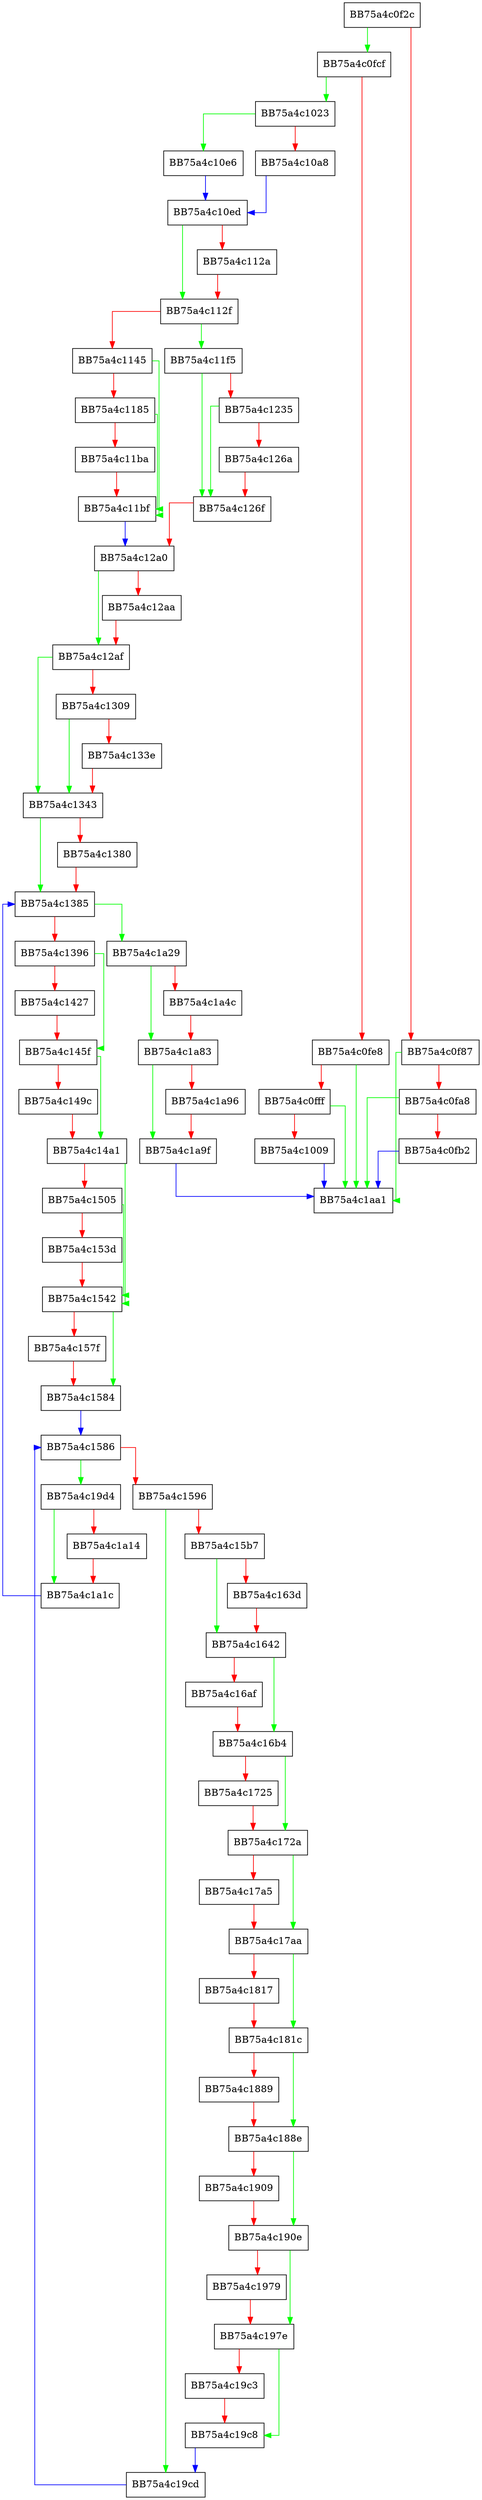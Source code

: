 digraph AddDefenderHealthInfo {
  node [shape="box"];
  graph [splines=ortho];
  BB75a4c0f2c -> BB75a4c0fcf [color="green"];
  BB75a4c0f2c -> BB75a4c0f87 [color="red"];
  BB75a4c0f87 -> BB75a4c1aa1 [color="green"];
  BB75a4c0f87 -> BB75a4c0fa8 [color="red"];
  BB75a4c0fa8 -> BB75a4c1aa1 [color="green"];
  BB75a4c0fa8 -> BB75a4c0fb2 [color="red"];
  BB75a4c0fb2 -> BB75a4c1aa1 [color="blue"];
  BB75a4c0fcf -> BB75a4c1023 [color="green"];
  BB75a4c0fcf -> BB75a4c0fe8 [color="red"];
  BB75a4c0fe8 -> BB75a4c1aa1 [color="green"];
  BB75a4c0fe8 -> BB75a4c0fff [color="red"];
  BB75a4c0fff -> BB75a4c1aa1 [color="green"];
  BB75a4c0fff -> BB75a4c1009 [color="red"];
  BB75a4c1009 -> BB75a4c1aa1 [color="blue"];
  BB75a4c1023 -> BB75a4c10e6 [color="green"];
  BB75a4c1023 -> BB75a4c10a8 [color="red"];
  BB75a4c10a8 -> BB75a4c10ed [color="blue"];
  BB75a4c10e6 -> BB75a4c10ed [color="blue"];
  BB75a4c10ed -> BB75a4c112f [color="green"];
  BB75a4c10ed -> BB75a4c112a [color="red"];
  BB75a4c112a -> BB75a4c112f [color="red"];
  BB75a4c112f -> BB75a4c11f5 [color="green"];
  BB75a4c112f -> BB75a4c1145 [color="red"];
  BB75a4c1145 -> BB75a4c11bf [color="green"];
  BB75a4c1145 -> BB75a4c1185 [color="red"];
  BB75a4c1185 -> BB75a4c11bf [color="green"];
  BB75a4c1185 -> BB75a4c11ba [color="red"];
  BB75a4c11ba -> BB75a4c11bf [color="red"];
  BB75a4c11bf -> BB75a4c12a0 [color="blue"];
  BB75a4c11f5 -> BB75a4c126f [color="green"];
  BB75a4c11f5 -> BB75a4c1235 [color="red"];
  BB75a4c1235 -> BB75a4c126f [color="green"];
  BB75a4c1235 -> BB75a4c126a [color="red"];
  BB75a4c126a -> BB75a4c126f [color="red"];
  BB75a4c126f -> BB75a4c12a0 [color="red"];
  BB75a4c12a0 -> BB75a4c12af [color="green"];
  BB75a4c12a0 -> BB75a4c12aa [color="red"];
  BB75a4c12aa -> BB75a4c12af [color="red"];
  BB75a4c12af -> BB75a4c1343 [color="green"];
  BB75a4c12af -> BB75a4c1309 [color="red"];
  BB75a4c1309 -> BB75a4c1343 [color="green"];
  BB75a4c1309 -> BB75a4c133e [color="red"];
  BB75a4c133e -> BB75a4c1343 [color="red"];
  BB75a4c1343 -> BB75a4c1385 [color="green"];
  BB75a4c1343 -> BB75a4c1380 [color="red"];
  BB75a4c1380 -> BB75a4c1385 [color="red"];
  BB75a4c1385 -> BB75a4c1a29 [color="green"];
  BB75a4c1385 -> BB75a4c1396 [color="red"];
  BB75a4c1396 -> BB75a4c145f [color="green"];
  BB75a4c1396 -> BB75a4c1427 [color="red"];
  BB75a4c1427 -> BB75a4c145f [color="red"];
  BB75a4c145f -> BB75a4c14a1 [color="green"];
  BB75a4c145f -> BB75a4c149c [color="red"];
  BB75a4c149c -> BB75a4c14a1 [color="red"];
  BB75a4c14a1 -> BB75a4c1542 [color="green"];
  BB75a4c14a1 -> BB75a4c1505 [color="red"];
  BB75a4c1505 -> BB75a4c1542 [color="green"];
  BB75a4c1505 -> BB75a4c153d [color="red"];
  BB75a4c153d -> BB75a4c1542 [color="red"];
  BB75a4c1542 -> BB75a4c1584 [color="green"];
  BB75a4c1542 -> BB75a4c157f [color="red"];
  BB75a4c157f -> BB75a4c1584 [color="red"];
  BB75a4c1584 -> BB75a4c1586 [color="blue"];
  BB75a4c1586 -> BB75a4c19d4 [color="green"];
  BB75a4c1586 -> BB75a4c1596 [color="red"];
  BB75a4c1596 -> BB75a4c19cd [color="green"];
  BB75a4c1596 -> BB75a4c15b7 [color="red"];
  BB75a4c15b7 -> BB75a4c1642 [color="green"];
  BB75a4c15b7 -> BB75a4c163d [color="red"];
  BB75a4c163d -> BB75a4c1642 [color="red"];
  BB75a4c1642 -> BB75a4c16b4 [color="green"];
  BB75a4c1642 -> BB75a4c16af [color="red"];
  BB75a4c16af -> BB75a4c16b4 [color="red"];
  BB75a4c16b4 -> BB75a4c172a [color="green"];
  BB75a4c16b4 -> BB75a4c1725 [color="red"];
  BB75a4c1725 -> BB75a4c172a [color="red"];
  BB75a4c172a -> BB75a4c17aa [color="green"];
  BB75a4c172a -> BB75a4c17a5 [color="red"];
  BB75a4c17a5 -> BB75a4c17aa [color="red"];
  BB75a4c17aa -> BB75a4c181c [color="green"];
  BB75a4c17aa -> BB75a4c1817 [color="red"];
  BB75a4c1817 -> BB75a4c181c [color="red"];
  BB75a4c181c -> BB75a4c188e [color="green"];
  BB75a4c181c -> BB75a4c1889 [color="red"];
  BB75a4c1889 -> BB75a4c188e [color="red"];
  BB75a4c188e -> BB75a4c190e [color="green"];
  BB75a4c188e -> BB75a4c1909 [color="red"];
  BB75a4c1909 -> BB75a4c190e [color="red"];
  BB75a4c190e -> BB75a4c197e [color="green"];
  BB75a4c190e -> BB75a4c1979 [color="red"];
  BB75a4c1979 -> BB75a4c197e [color="red"];
  BB75a4c197e -> BB75a4c19c8 [color="green"];
  BB75a4c197e -> BB75a4c19c3 [color="red"];
  BB75a4c19c3 -> BB75a4c19c8 [color="red"];
  BB75a4c19c8 -> BB75a4c19cd [color="blue"];
  BB75a4c19cd -> BB75a4c1586 [color="blue"];
  BB75a4c19d4 -> BB75a4c1a1c [color="green"];
  BB75a4c19d4 -> BB75a4c1a14 [color="red"];
  BB75a4c1a14 -> BB75a4c1a1c [color="red"];
  BB75a4c1a1c -> BB75a4c1385 [color="blue"];
  BB75a4c1a29 -> BB75a4c1a83 [color="green"];
  BB75a4c1a29 -> BB75a4c1a4c [color="red"];
  BB75a4c1a4c -> BB75a4c1a83 [color="red"];
  BB75a4c1a83 -> BB75a4c1a9f [color="green"];
  BB75a4c1a83 -> BB75a4c1a96 [color="red"];
  BB75a4c1a96 -> BB75a4c1a9f [color="red"];
  BB75a4c1a9f -> BB75a4c1aa1 [color="blue"];
}